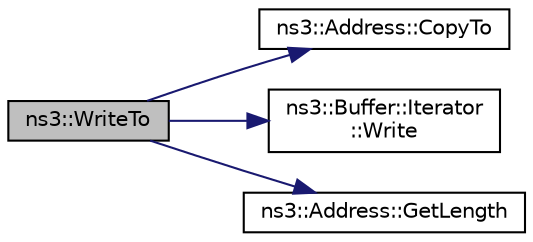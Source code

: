 digraph "ns3::WriteTo"
{
  edge [fontname="Helvetica",fontsize="10",labelfontname="Helvetica",labelfontsize="10"];
  node [fontname="Helvetica",fontsize="10",shape=record];
  rankdir="LR";
  Node1 [label="ns3::WriteTo",height=0.2,width=0.4,color="black", fillcolor="grey75", style="filled", fontcolor="black"];
  Node1 -> Node2 [color="midnightblue",fontsize="10",style="solid"];
  Node2 [label="ns3::Address::CopyTo",height=0.2,width=0.4,color="black", fillcolor="white", style="filled",URL="$d2/d5f/classns3_1_1Address.html#a6d2f5089f145dc5ce1e20abc263d511d",tooltip="Copy the address bytes into a buffer. "];
  Node1 -> Node3 [color="midnightblue",fontsize="10",style="solid"];
  Node3 [label="ns3::Buffer::Iterator\l::Write",height=0.2,width=0.4,color="black", fillcolor="white", style="filled",URL="$d0/daf/classns3_1_1Buffer_1_1Iterator.html#a087b4e6b5d038544c750c741e8932d69"];
  Node1 -> Node4 [color="midnightblue",fontsize="10",style="solid"];
  Node4 [label="ns3::Address::GetLength",height=0.2,width=0.4,color="black", fillcolor="white", style="filled",URL="$d2/d5f/classns3_1_1Address.html#a0b475044755d73618f308cd9438dd8ef",tooltip="Get the length of the underlying address. "];
}
